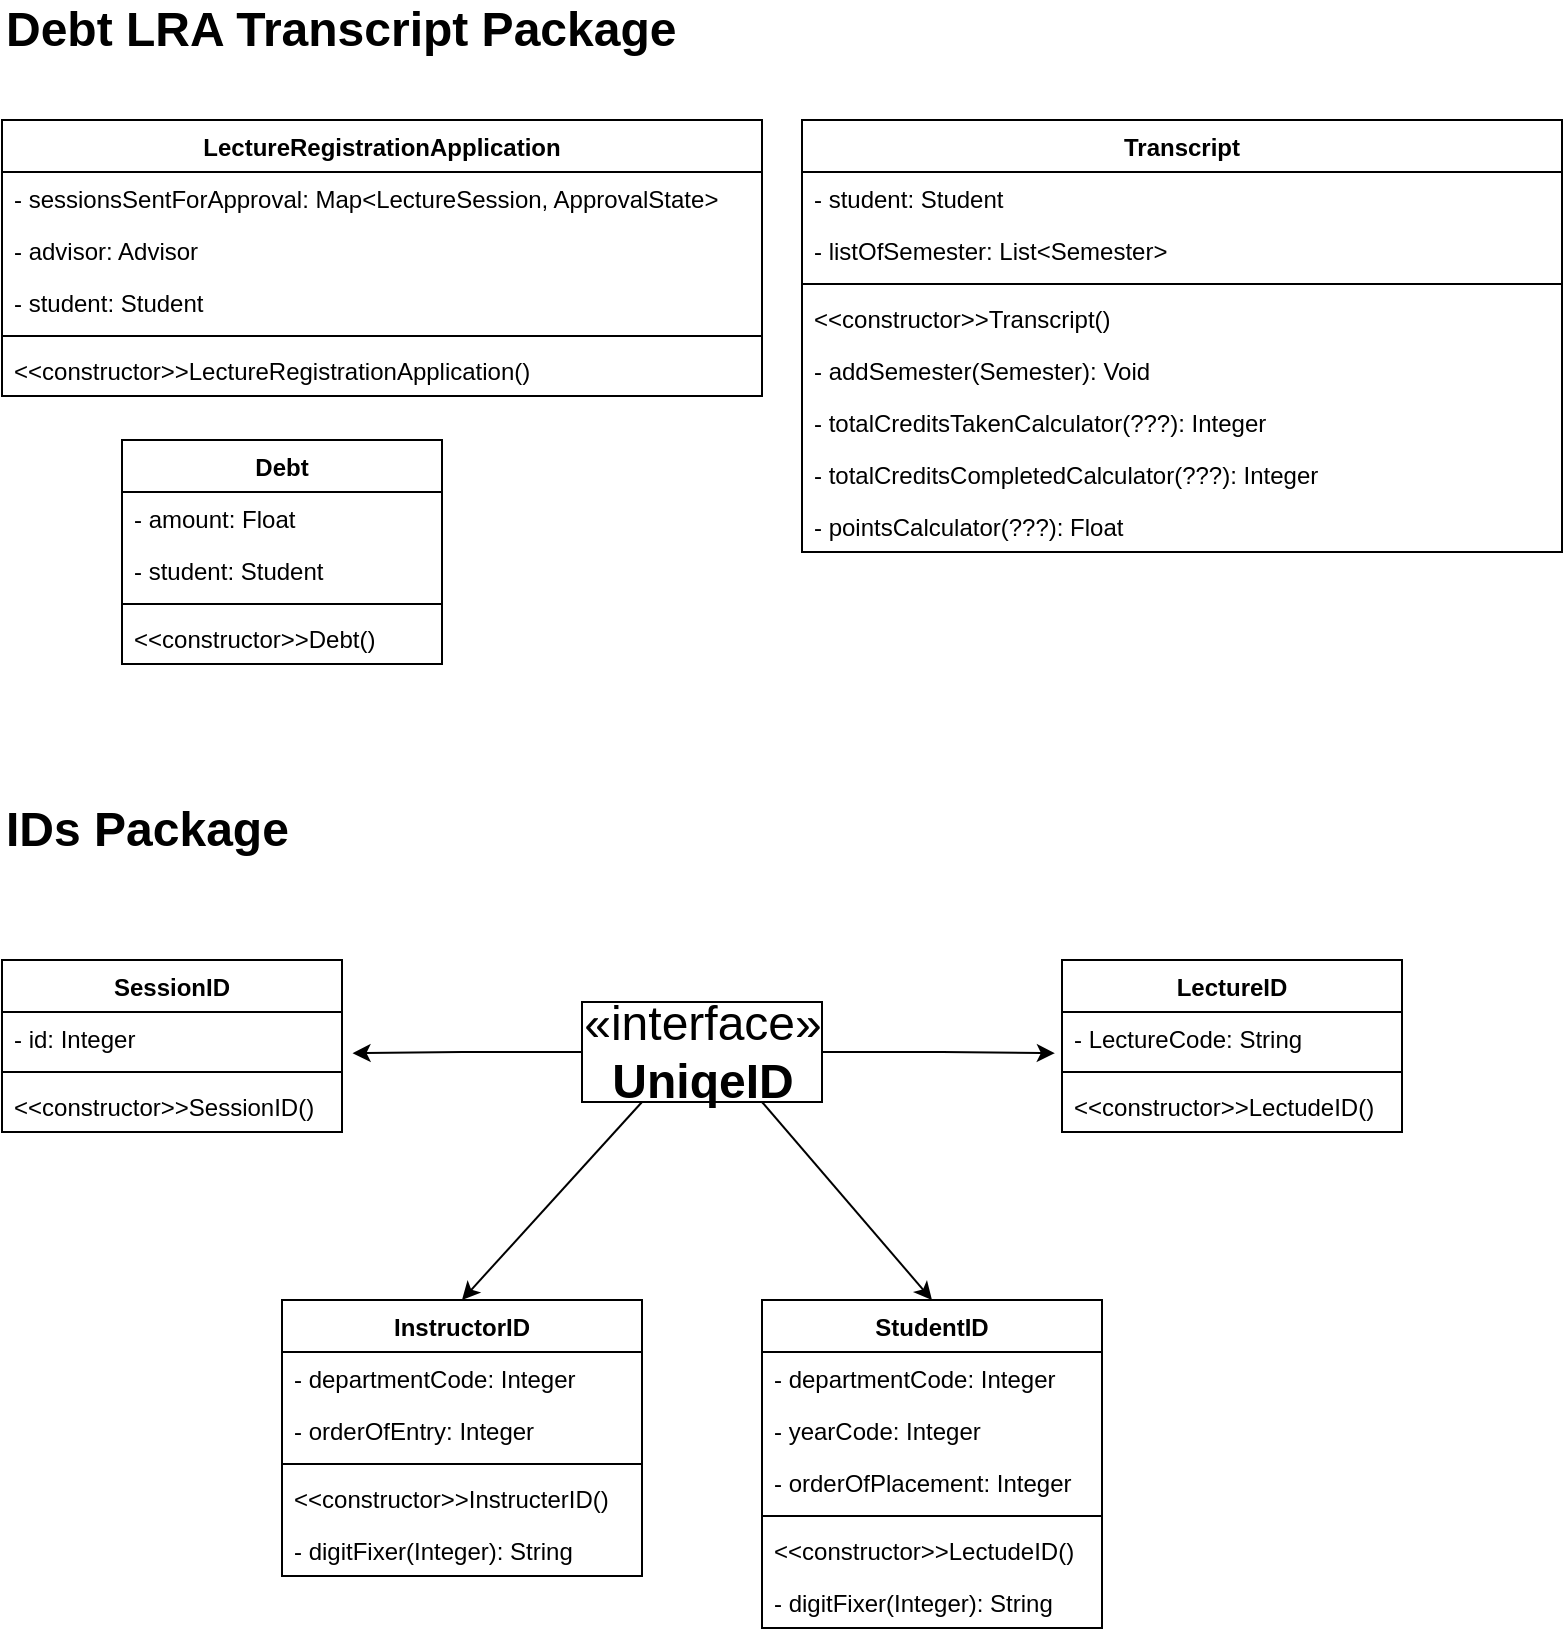 <mxfile version="20.7.4" type="device"><diagram id="C5RBs43oDa-KdzZeNtuy" name="Page-1"><mxGraphModel dx="1050" dy="541" grid="1" gridSize="10" guides="1" tooltips="1" connect="1" arrows="1" fold="1" page="1" pageScale="1" pageWidth="827" pageHeight="1169" math="0" shadow="0"><root><mxCell id="WIyWlLk6GJQsqaUBKTNV-0"/><mxCell id="WIyWlLk6GJQsqaUBKTNV-1" parent="WIyWlLk6GJQsqaUBKTNV-0"/><mxCell id="dzDlEQKWKX8Wo-bbiwAL-0" value="Debt" style="swimlane;fontStyle=1;align=center;verticalAlign=top;childLayout=stackLayout;horizontal=1;startSize=26;horizontalStack=0;resizeParent=1;resizeParentMax=0;resizeLast=0;collapsible=1;marginBottom=0;" parent="WIyWlLk6GJQsqaUBKTNV-1" vertex="1"><mxGeometry x="100" y="380" width="160" height="112" as="geometry"/></mxCell><mxCell id="dzDlEQKWKX8Wo-bbiwAL-1" value="- amount: Float" style="text;strokeColor=none;fillColor=none;align=left;verticalAlign=top;spacingLeft=4;spacingRight=4;overflow=hidden;rotatable=0;points=[[0,0.5],[1,0.5]];portConstraint=eastwest;" parent="dzDlEQKWKX8Wo-bbiwAL-0" vertex="1"><mxGeometry y="26" width="160" height="26" as="geometry"/></mxCell><mxCell id="dzDlEQKWKX8Wo-bbiwAL-4" value="- student: Student" style="text;strokeColor=none;fillColor=none;align=left;verticalAlign=top;spacingLeft=4;spacingRight=4;overflow=hidden;rotatable=0;points=[[0,0.5],[1,0.5]];portConstraint=eastwest;" parent="dzDlEQKWKX8Wo-bbiwAL-0" vertex="1"><mxGeometry y="52" width="160" height="26" as="geometry"/></mxCell><mxCell id="dzDlEQKWKX8Wo-bbiwAL-2" value="" style="line;strokeWidth=1;fillColor=none;align=left;verticalAlign=middle;spacingTop=-1;spacingLeft=3;spacingRight=3;rotatable=0;labelPosition=right;points=[];portConstraint=eastwest;strokeColor=inherit;" parent="dzDlEQKWKX8Wo-bbiwAL-0" vertex="1"><mxGeometry y="78" width="160" height="8" as="geometry"/></mxCell><mxCell id="OdQ0PpOiGkZuGC5x5op9-14" value="&lt;&lt;constructor&gt;&gt;Debt()" style="text;strokeColor=none;fillColor=none;align=left;verticalAlign=top;spacingLeft=4;spacingRight=4;overflow=hidden;rotatable=0;points=[[0,0.5],[1,0.5]];portConstraint=eastwest;fontStyle=0" parent="dzDlEQKWKX8Wo-bbiwAL-0" vertex="1"><mxGeometry y="86" width="160" height="26" as="geometry"/></mxCell><mxCell id="dzDlEQKWKX8Wo-bbiwAL-5" value="LectureRegistrationApplication" style="swimlane;fontStyle=1;align=center;verticalAlign=top;childLayout=stackLayout;horizontal=1;startSize=26;horizontalStack=0;resizeParent=1;resizeParentMax=0;resizeLast=0;collapsible=1;marginBottom=0;" parent="WIyWlLk6GJQsqaUBKTNV-1" vertex="1"><mxGeometry x="40" y="220" width="380" height="138" as="geometry"/></mxCell><mxCell id="dzDlEQKWKX8Wo-bbiwAL-6" value="- sessionsSentForApproval: Map&lt;LectureSession, ApprovalState&gt;" style="text;strokeColor=none;fillColor=none;align=left;verticalAlign=top;spacingLeft=4;spacingRight=4;overflow=hidden;rotatable=0;points=[[0,0.5],[1,0.5]];portConstraint=eastwest;" parent="dzDlEQKWKX8Wo-bbiwAL-5" vertex="1"><mxGeometry y="26" width="380" height="26" as="geometry"/></mxCell><mxCell id="dzDlEQKWKX8Wo-bbiwAL-9" value="- advisor: Advisor" style="text;strokeColor=none;fillColor=none;align=left;verticalAlign=top;spacingLeft=4;spacingRight=4;overflow=hidden;rotatable=0;points=[[0,0.5],[1,0.5]];portConstraint=eastwest;" parent="dzDlEQKWKX8Wo-bbiwAL-5" vertex="1"><mxGeometry y="52" width="380" height="26" as="geometry"/></mxCell><mxCell id="dzDlEQKWKX8Wo-bbiwAL-10" value="- student: Student" style="text;strokeColor=none;fillColor=none;align=left;verticalAlign=top;spacingLeft=4;spacingRight=4;overflow=hidden;rotatable=0;points=[[0,0.5],[1,0.5]];portConstraint=eastwest;" parent="dzDlEQKWKX8Wo-bbiwAL-5" vertex="1"><mxGeometry y="78" width="380" height="26" as="geometry"/></mxCell><mxCell id="dzDlEQKWKX8Wo-bbiwAL-7" value="" style="line;strokeWidth=1;fillColor=none;align=left;verticalAlign=middle;spacingTop=-1;spacingLeft=3;spacingRight=3;rotatable=0;labelPosition=right;points=[];portConstraint=eastwest;strokeColor=inherit;" parent="dzDlEQKWKX8Wo-bbiwAL-5" vertex="1"><mxGeometry y="104" width="380" height="8" as="geometry"/></mxCell><mxCell id="OdQ0PpOiGkZuGC5x5op9-12" value="&lt;&lt;constructor&gt;&gt;LectureRegistrationApplication()" style="text;strokeColor=none;fillColor=none;align=left;verticalAlign=top;spacingLeft=4;spacingRight=4;overflow=hidden;rotatable=0;points=[[0,0.5],[1,0.5]];portConstraint=eastwest;fontStyle=0" parent="dzDlEQKWKX8Wo-bbiwAL-5" vertex="1"><mxGeometry y="112" width="380" height="26" as="geometry"/></mxCell><mxCell id="dzDlEQKWKX8Wo-bbiwAL-15" value="Transcript" style="swimlane;fontStyle=1;align=center;verticalAlign=top;childLayout=stackLayout;horizontal=1;startSize=26;horizontalStack=0;resizeParent=1;resizeParentMax=0;resizeLast=0;collapsible=1;marginBottom=0;" parent="WIyWlLk6GJQsqaUBKTNV-1" vertex="1"><mxGeometry x="440" y="220" width="380" height="216" as="geometry"/></mxCell><mxCell id="dzDlEQKWKX8Wo-bbiwAL-16" value="- student: Student" style="text;strokeColor=none;fillColor=none;align=left;verticalAlign=top;spacingLeft=4;spacingRight=4;overflow=hidden;rotatable=0;points=[[0,0.5],[1,0.5]];portConstraint=eastwest;" parent="dzDlEQKWKX8Wo-bbiwAL-15" vertex="1"><mxGeometry y="26" width="380" height="26" as="geometry"/></mxCell><mxCell id="dzDlEQKWKX8Wo-bbiwAL-19" value="- listOfSemester: List&lt;Semester&gt;" style="text;strokeColor=none;fillColor=none;align=left;verticalAlign=top;spacingLeft=4;spacingRight=4;overflow=hidden;rotatable=0;points=[[0,0.5],[1,0.5]];portConstraint=eastwest;" parent="dzDlEQKWKX8Wo-bbiwAL-15" vertex="1"><mxGeometry y="52" width="380" height="26" as="geometry"/></mxCell><mxCell id="dzDlEQKWKX8Wo-bbiwAL-17" value="" style="line;strokeWidth=1;fillColor=none;align=left;verticalAlign=middle;spacingTop=-1;spacingLeft=3;spacingRight=3;rotatable=0;labelPosition=right;points=[];portConstraint=eastwest;strokeColor=inherit;" parent="dzDlEQKWKX8Wo-bbiwAL-15" vertex="1"><mxGeometry y="78" width="380" height="8" as="geometry"/></mxCell><mxCell id="OdQ0PpOiGkZuGC5x5op9-13" value="&lt;&lt;constructor&gt;&gt;Transcript()" style="text;strokeColor=none;fillColor=none;align=left;verticalAlign=top;spacingLeft=4;spacingRight=4;overflow=hidden;rotatable=0;points=[[0,0.5],[1,0.5]];portConstraint=eastwest;fontStyle=0" parent="dzDlEQKWKX8Wo-bbiwAL-15" vertex="1"><mxGeometry y="86" width="380" height="26" as="geometry"/></mxCell><mxCell id="dzDlEQKWKX8Wo-bbiwAL-18" value="- addSemester(Semester): Void" style="text;strokeColor=none;fillColor=none;align=left;verticalAlign=top;spacingLeft=4;spacingRight=4;overflow=hidden;rotatable=0;points=[[0,0.5],[1,0.5]];portConstraint=eastwest;" parent="dzDlEQKWKX8Wo-bbiwAL-15" vertex="1"><mxGeometry y="112" width="380" height="26" as="geometry"/></mxCell><mxCell id="dzDlEQKWKX8Wo-bbiwAL-26" value="- totalCreditsTakenCalculator(???): Integer" style="text;strokeColor=none;fillColor=none;align=left;verticalAlign=top;spacingLeft=4;spacingRight=4;overflow=hidden;rotatable=0;points=[[0,0.5],[1,0.5]];portConstraint=eastwest;" parent="dzDlEQKWKX8Wo-bbiwAL-15" vertex="1"><mxGeometry y="138" width="380" height="26" as="geometry"/></mxCell><mxCell id="dzDlEQKWKX8Wo-bbiwAL-27" value="- totalCreditsCompletedCalculator(???): Integer" style="text;strokeColor=none;fillColor=none;align=left;verticalAlign=top;spacingLeft=4;spacingRight=4;overflow=hidden;rotatable=0;points=[[0,0.5],[1,0.5]];portConstraint=eastwest;" parent="dzDlEQKWKX8Wo-bbiwAL-15" vertex="1"><mxGeometry y="164" width="380" height="26" as="geometry"/></mxCell><mxCell id="dzDlEQKWKX8Wo-bbiwAL-28" value="- pointsCalculator(???): Float" style="text;strokeColor=none;fillColor=none;align=left;verticalAlign=top;spacingLeft=4;spacingRight=4;overflow=hidden;rotatable=0;points=[[0,0.5],[1,0.5]];portConstraint=eastwest;" parent="dzDlEQKWKX8Wo-bbiwAL-15" vertex="1"><mxGeometry y="190" width="380" height="26" as="geometry"/></mxCell><mxCell id="dzDlEQKWKX8Wo-bbiwAL-22" value="InstructorID" style="swimlane;fontStyle=1;align=center;verticalAlign=top;childLayout=stackLayout;horizontal=1;startSize=26;horizontalStack=0;resizeParent=1;resizeParentMax=0;resizeLast=0;collapsible=1;marginBottom=0;" parent="WIyWlLk6GJQsqaUBKTNV-1" vertex="1"><mxGeometry x="180" y="810" width="180" height="138" as="geometry"/></mxCell><mxCell id="dzDlEQKWKX8Wo-bbiwAL-23" value="- departmentCode: Integer" style="text;strokeColor=none;fillColor=none;align=left;verticalAlign=top;spacingLeft=4;spacingRight=4;overflow=hidden;rotatable=0;points=[[0,0.5],[1,0.5]];portConstraint=eastwest;" parent="dzDlEQKWKX8Wo-bbiwAL-22" vertex="1"><mxGeometry y="26" width="180" height="26" as="geometry"/></mxCell><mxCell id="OdQ0PpOiGkZuGC5x5op9-0" value="- orderOfEntry: Integer" style="text;strokeColor=none;fillColor=none;align=left;verticalAlign=top;spacingLeft=4;spacingRight=4;overflow=hidden;rotatable=0;points=[[0,0.5],[1,0.5]];portConstraint=eastwest;" parent="dzDlEQKWKX8Wo-bbiwAL-22" vertex="1"><mxGeometry y="52" width="180" height="26" as="geometry"/></mxCell><mxCell id="dzDlEQKWKX8Wo-bbiwAL-24" value="" style="line;strokeWidth=1;fillColor=none;align=left;verticalAlign=middle;spacingTop=-1;spacingLeft=3;spacingRight=3;rotatable=0;labelPosition=right;points=[];portConstraint=eastwest;strokeColor=inherit;" parent="dzDlEQKWKX8Wo-bbiwAL-22" vertex="1"><mxGeometry y="78" width="180" height="8" as="geometry"/></mxCell><mxCell id="OdQ0PpOiGkZuGC5x5op9-11" value="&lt;&lt;constructor&gt;&gt;InstructerID()" style="text;strokeColor=none;fillColor=none;align=left;verticalAlign=top;spacingLeft=4;spacingRight=4;overflow=hidden;rotatable=0;points=[[0,0.5],[1,0.5]];portConstraint=eastwest;fontStyle=0" parent="dzDlEQKWKX8Wo-bbiwAL-22" vertex="1"><mxGeometry y="86" width="180" height="26" as="geometry"/></mxCell><mxCell id="dzDlEQKWKX8Wo-bbiwAL-25" value="- digitFixer(Integer): String" style="text;strokeColor=none;fillColor=none;align=left;verticalAlign=top;spacingLeft=4;spacingRight=4;overflow=hidden;rotatable=0;points=[[0,0.5],[1,0.5]];portConstraint=eastwest;" parent="dzDlEQKWKX8Wo-bbiwAL-22" vertex="1"><mxGeometry y="112" width="180" height="26" as="geometry"/></mxCell><mxCell id="dzDlEQKWKX8Wo-bbiwAL-29" value="Debt LRA Transcript Package" style="text;html=1;strokeColor=none;fillColor=none;align=left;verticalAlign=middle;whiteSpace=wrap;rounded=0;fontSize=24;fontStyle=1" parent="WIyWlLk6GJQsqaUBKTNV-1" vertex="1"><mxGeometry x="40" y="160" width="480" height="30" as="geometry"/></mxCell><mxCell id="dzDlEQKWKX8Wo-bbiwAL-30" value="IDs Package" style="text;html=1;strokeColor=none;fillColor=none;align=left;verticalAlign=middle;whiteSpace=wrap;rounded=0;fontSize=24;fontStyle=1" parent="WIyWlLk6GJQsqaUBKTNV-1" vertex="1"><mxGeometry x="40" y="560" width="480" height="30" as="geometry"/></mxCell><mxCell id="OdQ0PpOiGkZuGC5x5op9-2" style="edgeStyle=orthogonalEdgeStyle;rounded=0;orthogonalLoop=1;jettySize=auto;html=1;entryX=-0.021;entryY=0.792;entryDx=0;entryDy=0;entryPerimeter=0;" parent="WIyWlLk6GJQsqaUBKTNV-1" source="dzDlEQKWKX8Wo-bbiwAL-31" target="OdQ0PpOiGkZuGC5x5op9-8" edge="1"><mxGeometry relative="1" as="geometry"><mxPoint x="550" y="686" as="targetPoint"/></mxGeometry></mxCell><mxCell id="OdQ0PpOiGkZuGC5x5op9-6" style="edgeStyle=orthogonalEdgeStyle;rounded=0;orthogonalLoop=1;jettySize=auto;html=1;entryX=1.031;entryY=0.792;entryDx=0;entryDy=0;entryPerimeter=0;" parent="WIyWlLk6GJQsqaUBKTNV-1" source="dzDlEQKWKX8Wo-bbiwAL-31" target="OdQ0PpOiGkZuGC5x5op9-16" edge="1"><mxGeometry relative="1" as="geometry"><mxPoint x="230" y="686" as="targetPoint"/><Array as="points"/></mxGeometry></mxCell><mxCell id="dzDlEQKWKX8Wo-bbiwAL-31" value="«interface»&lt;br&gt;&lt;b&gt;UniqeID&lt;/b&gt;" style="html=1;fontSize=24;" parent="WIyWlLk6GJQsqaUBKTNV-1" vertex="1"><mxGeometry x="330" y="661" width="120" height="50" as="geometry"/></mxCell><mxCell id="OdQ0PpOiGkZuGC5x5op9-7" value="LectureID" style="swimlane;fontStyle=1;align=center;verticalAlign=top;childLayout=stackLayout;horizontal=1;startSize=26;horizontalStack=0;resizeParent=1;resizeParentMax=0;resizeLast=0;collapsible=1;marginBottom=0;" parent="WIyWlLk6GJQsqaUBKTNV-1" vertex="1"><mxGeometry x="570" y="640" width="170" height="86" as="geometry"/></mxCell><mxCell id="OdQ0PpOiGkZuGC5x5op9-8" value="- LectureCode: String" style="text;strokeColor=none;fillColor=none;align=left;verticalAlign=top;spacingLeft=4;spacingRight=4;overflow=hidden;rotatable=0;points=[[0,0.5],[1,0.5]];portConstraint=eastwest;" parent="OdQ0PpOiGkZuGC5x5op9-7" vertex="1"><mxGeometry y="26" width="170" height="26" as="geometry"/></mxCell><mxCell id="OdQ0PpOiGkZuGC5x5op9-9" value="" style="line;strokeWidth=1;fillColor=none;align=left;verticalAlign=middle;spacingTop=-1;spacingLeft=3;spacingRight=3;rotatable=0;labelPosition=right;points=[];portConstraint=eastwest;strokeColor=inherit;" parent="OdQ0PpOiGkZuGC5x5op9-7" vertex="1"><mxGeometry y="52" width="170" height="8" as="geometry"/></mxCell><mxCell id="OdQ0PpOiGkZuGC5x5op9-10" value="&lt;&lt;constructor&gt;&gt;LectudeID()" style="text;strokeColor=none;fillColor=none;align=left;verticalAlign=top;spacingLeft=4;spacingRight=4;overflow=hidden;rotatable=0;points=[[0,0.5],[1,0.5]];portConstraint=eastwest;fontStyle=0" parent="OdQ0PpOiGkZuGC5x5op9-7" vertex="1"><mxGeometry y="60" width="170" height="26" as="geometry"/></mxCell><mxCell id="OdQ0PpOiGkZuGC5x5op9-15" value="SessionID" style="swimlane;fontStyle=1;align=center;verticalAlign=top;childLayout=stackLayout;horizontal=1;startSize=26;horizontalStack=0;resizeParent=1;resizeParentMax=0;resizeLast=0;collapsible=1;marginBottom=0;" parent="WIyWlLk6GJQsqaUBKTNV-1" vertex="1"><mxGeometry x="40" y="640" width="170" height="86" as="geometry"/></mxCell><mxCell id="OdQ0PpOiGkZuGC5x5op9-16" value="- id: Integer" style="text;strokeColor=none;fillColor=none;align=left;verticalAlign=top;spacingLeft=4;spacingRight=4;overflow=hidden;rotatable=0;points=[[0,0.5],[1,0.5]];portConstraint=eastwest;" parent="OdQ0PpOiGkZuGC5x5op9-15" vertex="1"><mxGeometry y="26" width="170" height="26" as="geometry"/></mxCell><mxCell id="OdQ0PpOiGkZuGC5x5op9-17" value="" style="line;strokeWidth=1;fillColor=none;align=left;verticalAlign=middle;spacingTop=-1;spacingLeft=3;spacingRight=3;rotatable=0;labelPosition=right;points=[];portConstraint=eastwest;strokeColor=inherit;" parent="OdQ0PpOiGkZuGC5x5op9-15" vertex="1"><mxGeometry y="52" width="170" height="8" as="geometry"/></mxCell><mxCell id="OdQ0PpOiGkZuGC5x5op9-18" value="&lt;&lt;constructor&gt;&gt;SessionID()" style="text;strokeColor=none;fillColor=none;align=left;verticalAlign=top;spacingLeft=4;spacingRight=4;overflow=hidden;rotatable=0;points=[[0,0.5],[1,0.5]];portConstraint=eastwest;fontStyle=0" parent="OdQ0PpOiGkZuGC5x5op9-15" vertex="1"><mxGeometry y="60" width="170" height="26" as="geometry"/></mxCell><mxCell id="A1Ipv0ngGTKJgyjNQiOM-0" value="StudentID" style="swimlane;fontStyle=1;align=center;verticalAlign=top;childLayout=stackLayout;horizontal=1;startSize=26;horizontalStack=0;resizeParent=1;resizeParentMax=0;resizeLast=0;collapsible=1;marginBottom=0;" parent="WIyWlLk6GJQsqaUBKTNV-1" vertex="1"><mxGeometry x="420" y="810" width="170" height="164" as="geometry"/></mxCell><mxCell id="A1Ipv0ngGTKJgyjNQiOM-1" value="- departmentCode: Integer" style="text;strokeColor=none;fillColor=none;align=left;verticalAlign=top;spacingLeft=4;spacingRight=4;overflow=hidden;rotatable=0;points=[[0,0.5],[1,0.5]];portConstraint=eastwest;" parent="A1Ipv0ngGTKJgyjNQiOM-0" vertex="1"><mxGeometry y="26" width="170" height="26" as="geometry"/></mxCell><mxCell id="A1Ipv0ngGTKJgyjNQiOM-4" value="- yearCode: Integer" style="text;strokeColor=none;fillColor=none;align=left;verticalAlign=top;spacingLeft=4;spacingRight=4;overflow=hidden;rotatable=0;points=[[0,0.5],[1,0.5]];portConstraint=eastwest;" parent="A1Ipv0ngGTKJgyjNQiOM-0" vertex="1"><mxGeometry y="52" width="170" height="26" as="geometry"/></mxCell><mxCell id="A1Ipv0ngGTKJgyjNQiOM-5" value="- orderOfPlacement: Integer" style="text;strokeColor=none;fillColor=none;align=left;verticalAlign=top;spacingLeft=4;spacingRight=4;overflow=hidden;rotatable=0;points=[[0,0.5],[1,0.5]];portConstraint=eastwest;" parent="A1Ipv0ngGTKJgyjNQiOM-0" vertex="1"><mxGeometry y="78" width="170" height="26" as="geometry"/></mxCell><mxCell id="A1Ipv0ngGTKJgyjNQiOM-2" value="" style="line;strokeWidth=1;fillColor=none;align=left;verticalAlign=middle;spacingTop=-1;spacingLeft=3;spacingRight=3;rotatable=0;labelPosition=right;points=[];portConstraint=eastwest;strokeColor=inherit;" parent="A1Ipv0ngGTKJgyjNQiOM-0" vertex="1"><mxGeometry y="104" width="170" height="8" as="geometry"/></mxCell><mxCell id="A1Ipv0ngGTKJgyjNQiOM-6" value="&lt;&lt;constructor&gt;&gt;LectudeID()" style="text;strokeColor=none;fillColor=none;align=left;verticalAlign=top;spacingLeft=4;spacingRight=4;overflow=hidden;rotatable=0;points=[[0,0.5],[1,0.5]];portConstraint=eastwest;fontStyle=0" parent="A1Ipv0ngGTKJgyjNQiOM-0" vertex="1"><mxGeometry y="112" width="170" height="26" as="geometry"/></mxCell><mxCell id="A1Ipv0ngGTKJgyjNQiOM-3" value="- digitFixer(Integer): String" style="text;strokeColor=none;fillColor=none;align=left;verticalAlign=top;spacingLeft=4;spacingRight=4;overflow=hidden;rotatable=0;points=[[0,0.5],[1,0.5]];portConstraint=eastwest;" parent="A1Ipv0ngGTKJgyjNQiOM-0" vertex="1"><mxGeometry y="138" width="170" height="26" as="geometry"/></mxCell><mxCell id="A1Ipv0ngGTKJgyjNQiOM-7" value="" style="endArrow=classic;html=1;rounded=0;entryX=0.5;entryY=0;entryDx=0;entryDy=0;exitX=0.25;exitY=1;exitDx=0;exitDy=0;" parent="WIyWlLk6GJQsqaUBKTNV-1" source="dzDlEQKWKX8Wo-bbiwAL-31" target="dzDlEQKWKX8Wo-bbiwAL-22" edge="1"><mxGeometry width="50" height="50" relative="1" as="geometry"><mxPoint x="350" y="720" as="sourcePoint"/><mxPoint x="450" y="810" as="targetPoint"/></mxGeometry></mxCell><mxCell id="A1Ipv0ngGTKJgyjNQiOM-8" value="" style="endArrow=classic;html=1;rounded=0;exitX=0.75;exitY=1;exitDx=0;exitDy=0;" parent="WIyWlLk6GJQsqaUBKTNV-1" source="dzDlEQKWKX8Wo-bbiwAL-31" edge="1"><mxGeometry width="50" height="50" relative="1" as="geometry"><mxPoint x="400" y="860" as="sourcePoint"/><mxPoint x="505" y="810" as="targetPoint"/></mxGeometry></mxCell></root></mxGraphModel></diagram></mxfile>